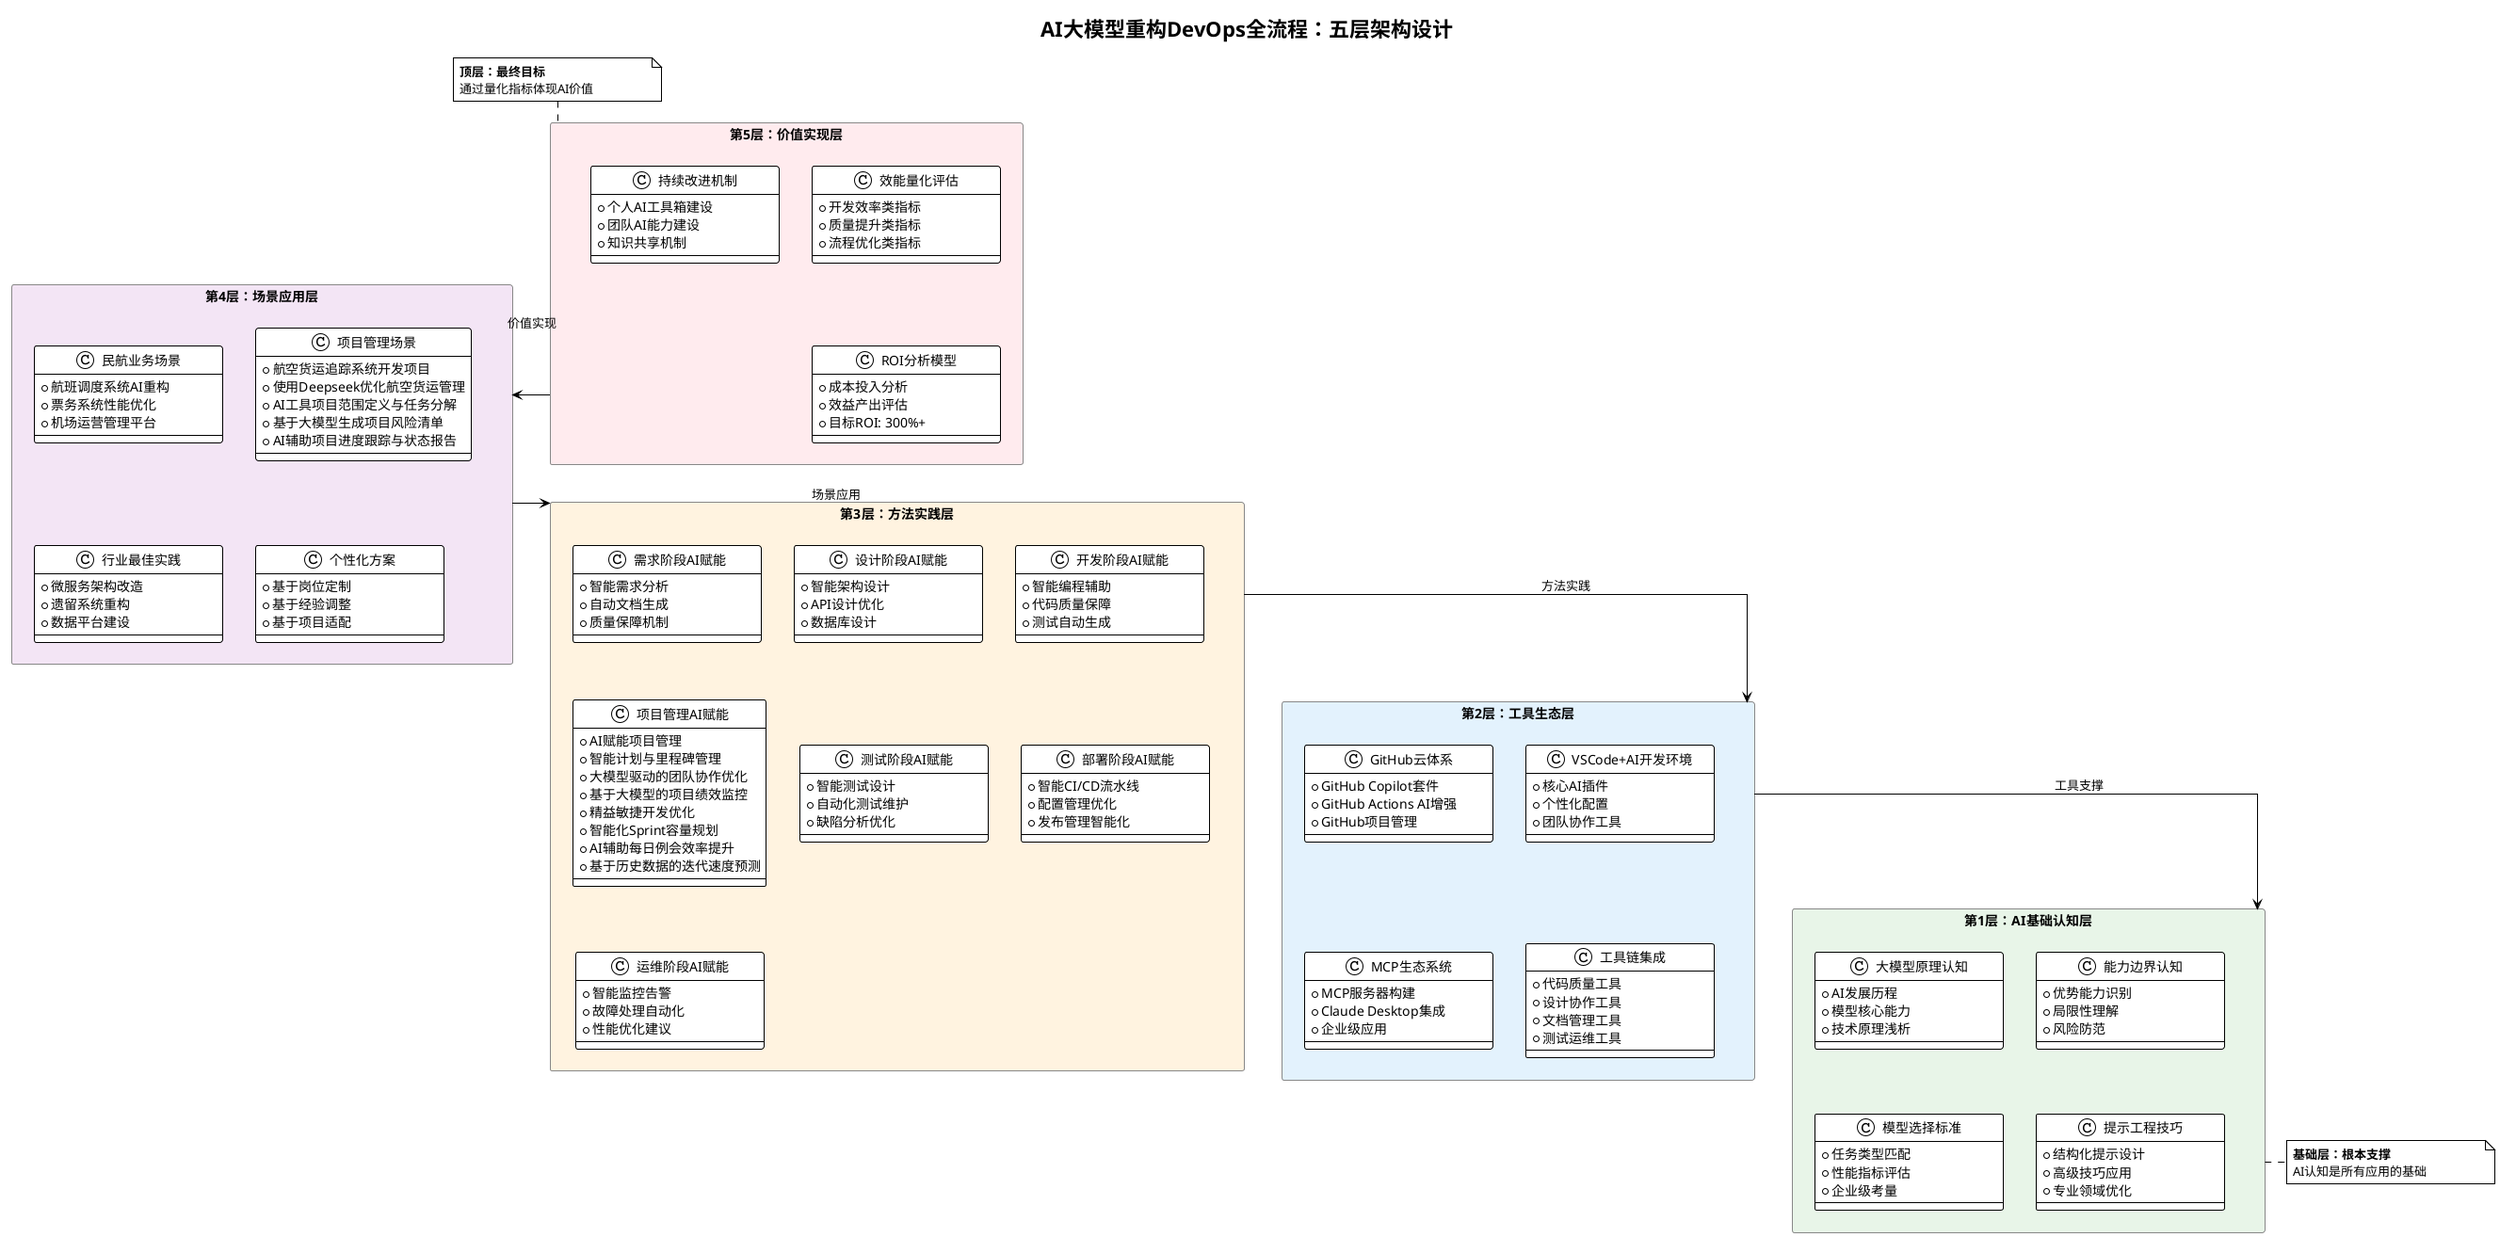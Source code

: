 @startuml AI_DevOps_Package_Architecture_Vertical
!theme plain
!define DIRECTION top to bottom direction
skinparam packageStyle rectangle
skinparam packageBackgroundColor #ffffff
skinparam packageBorderColor #cccccc
skinparam linetype ortho
skinparam minClassWidth 200
skinparam rectangleBackgroundColor #ffffff
skinparam rectangleBorderColor #888888

' 设置rectangle宽度增加一倍
skinparam rectangle {
  MinimumWidth 800
  BackgroundColor #ffffff
  BorderColor #888888
}

title AI大模型重构DevOps全流程：五层架构设计

' 强制垂直布局
top to bottom direction

rectangle "第5层：价值实现层" as Layer5 #ffebee {
    class "效能量化评估" as L5_Metrics {
        + 开发效率类指标
        + 质量提升类指标  
        + 流程优化类指标
    }
    
    class "持续改进机制" as L5_Improvement {
        + 个人AI工具箱建设
        + 团队AI能力建设
        + 知识共享机制
    }
    
    class "ROI分析模型" as L5_ROI {
        + 成本投入分析
        + 效益产出评估
        + 目标ROI: 300%+
    }
}

rectangle "第4层：场景应用层" as Layer4 #f3e5f5 {
    class "民航业务场景" as L4_Aviation {
        + 航班调度系统AI重构
        + 票务系统性能优化
        + 机场运营管理平台
    }
    
    class "项目管理场景" as L4_ProjectMgmt {
        + 航空货运追踪系统开发项目
        + 使用Deepseek优化航空货运管理
        + AI工具项目范围定义与任务分解
        + 基于大模型生成项目风险清单
        + AI辅助项目进度跟踪与状态报告
    }
    
    class "行业最佳实践" as L4_Practices {
        + 微服务架构改造
        + 遗留系统重构
        + 数据平台建设
    }
    
    class "个性化方案" as L4_Personal {
        + 基于岗位定制
        + 基于经验调整
        + 基于项目适配
    }
}

rectangle "第3层：方法实践层" as Layer3 #fff3e0 {
    class "需求阶段AI赋能" as L3_Req {
        + 智能需求分析
        + 自动文档生成
        + 质量保障机制
    }
    
    class "设计阶段AI赋能" as L3_Design {
        + 智能架构设计
        + API设计优化
        + 数据库设计
    }
    
    class "开发阶段AI赋能" as L3_Dev {
        + 智能编程辅助
        + 代码质量保障
        + 测试自动生成
    }
    
    class "项目管理AI赋能" as L3_PM {
        + AI赋能项目管理
        + 智能计划与里程碑管理
        + 大模型驱动的团队协作优化
        + 基于大模型的项目绩效监控
        + 精益敏捷开发优化
        + 智能化Sprint容量规划
        + AI辅助每日例会效率提升
        + 基于历史数据的迭代速度预测
    }
    
    class "测试阶段AI赋能" as L3_Test {
        + 智能测试设计
        + 自动化测试维护
        + 缺陷分析优化
    }
    
    class "部署阶段AI赋能" as L3_Deploy {
        + 智能CI/CD流水线
        + 配置管理优化
        + 发布管理智能化
    }
    
    class "运维阶段AI赋能" as L3_Ops {
        + 智能监控告警
        + 故障处理自动化
        + 性能优化建议
    }
}

rectangle "第2层：工具生态层" as Layer2 #e3f2fd {
    class "GitHub云体系" as L2_GitHub {
        + GitHub Copilot套件
        + GitHub Actions AI增强
        + GitHub项目管理
    }
    
    class "VSCode+AI开发环境" as L2_VSCode {
        + 核心AI插件
        + 个性化配置
        + 团队协作工具
    }
    
    class "MCP生态系统" as L2_MCP {
        + MCP服务器构建
        + Claude Desktop集成
        + 企业级应用
    }
    
    class "工具链集成" as L2_Integration {
        + 代码质量工具
        + 设计协作工具
        + 文档管理工具
        + 测试运维工具
    }
}

rectangle "第1层：AI基础认知层" as Layer1 #e8f5e8 {
    class "大模型原理认知" as L1_Fundamentals {
        + AI发展历程
        + 模型核心能力
        + 技术原理浅析
    }
    
    class "能力边界认知" as L1_Boundaries {
        + 优势能力识别
        + 局限性理解
        + 风险防范
    }
    
    class "模型选择标准" as L1_Selection {
        + 任务类型匹配
        + 性能指标评估
        + 企业级考量
    }
    
    class "提示工程技巧" as L1_Prompt {
        + 结构化提示设计
        + 高级技巧应用
        + 专业领域优化
    }
}

' 包级别的依赖关系 (强制垂直层级关系)
Layer5 -down-> Layer4 : "价值实现"
Layer4 -down-> Layer3 : "场景应用" 
Layer3 -down-> Layer2 : "方法实践"
Layer2 -down-> Layer1 : "工具支撑"

' 层级关系布局提示
Layer5 -[hidden]down- Layer4
Layer4 -[hidden]down- Layer3  
Layer3 -[hidden]down- Layer2
Layer2 -[hidden]down- Layer1

' 添加垂直布局说明
note top of Layer5
  <b>顶层：最终目标</b>
  通过量化指标体现AI价值
end note

note bottom of Layer1
  <b>基础层：根本支撑</b>
  AI认知是所有应用的基础
end note

@enduml
